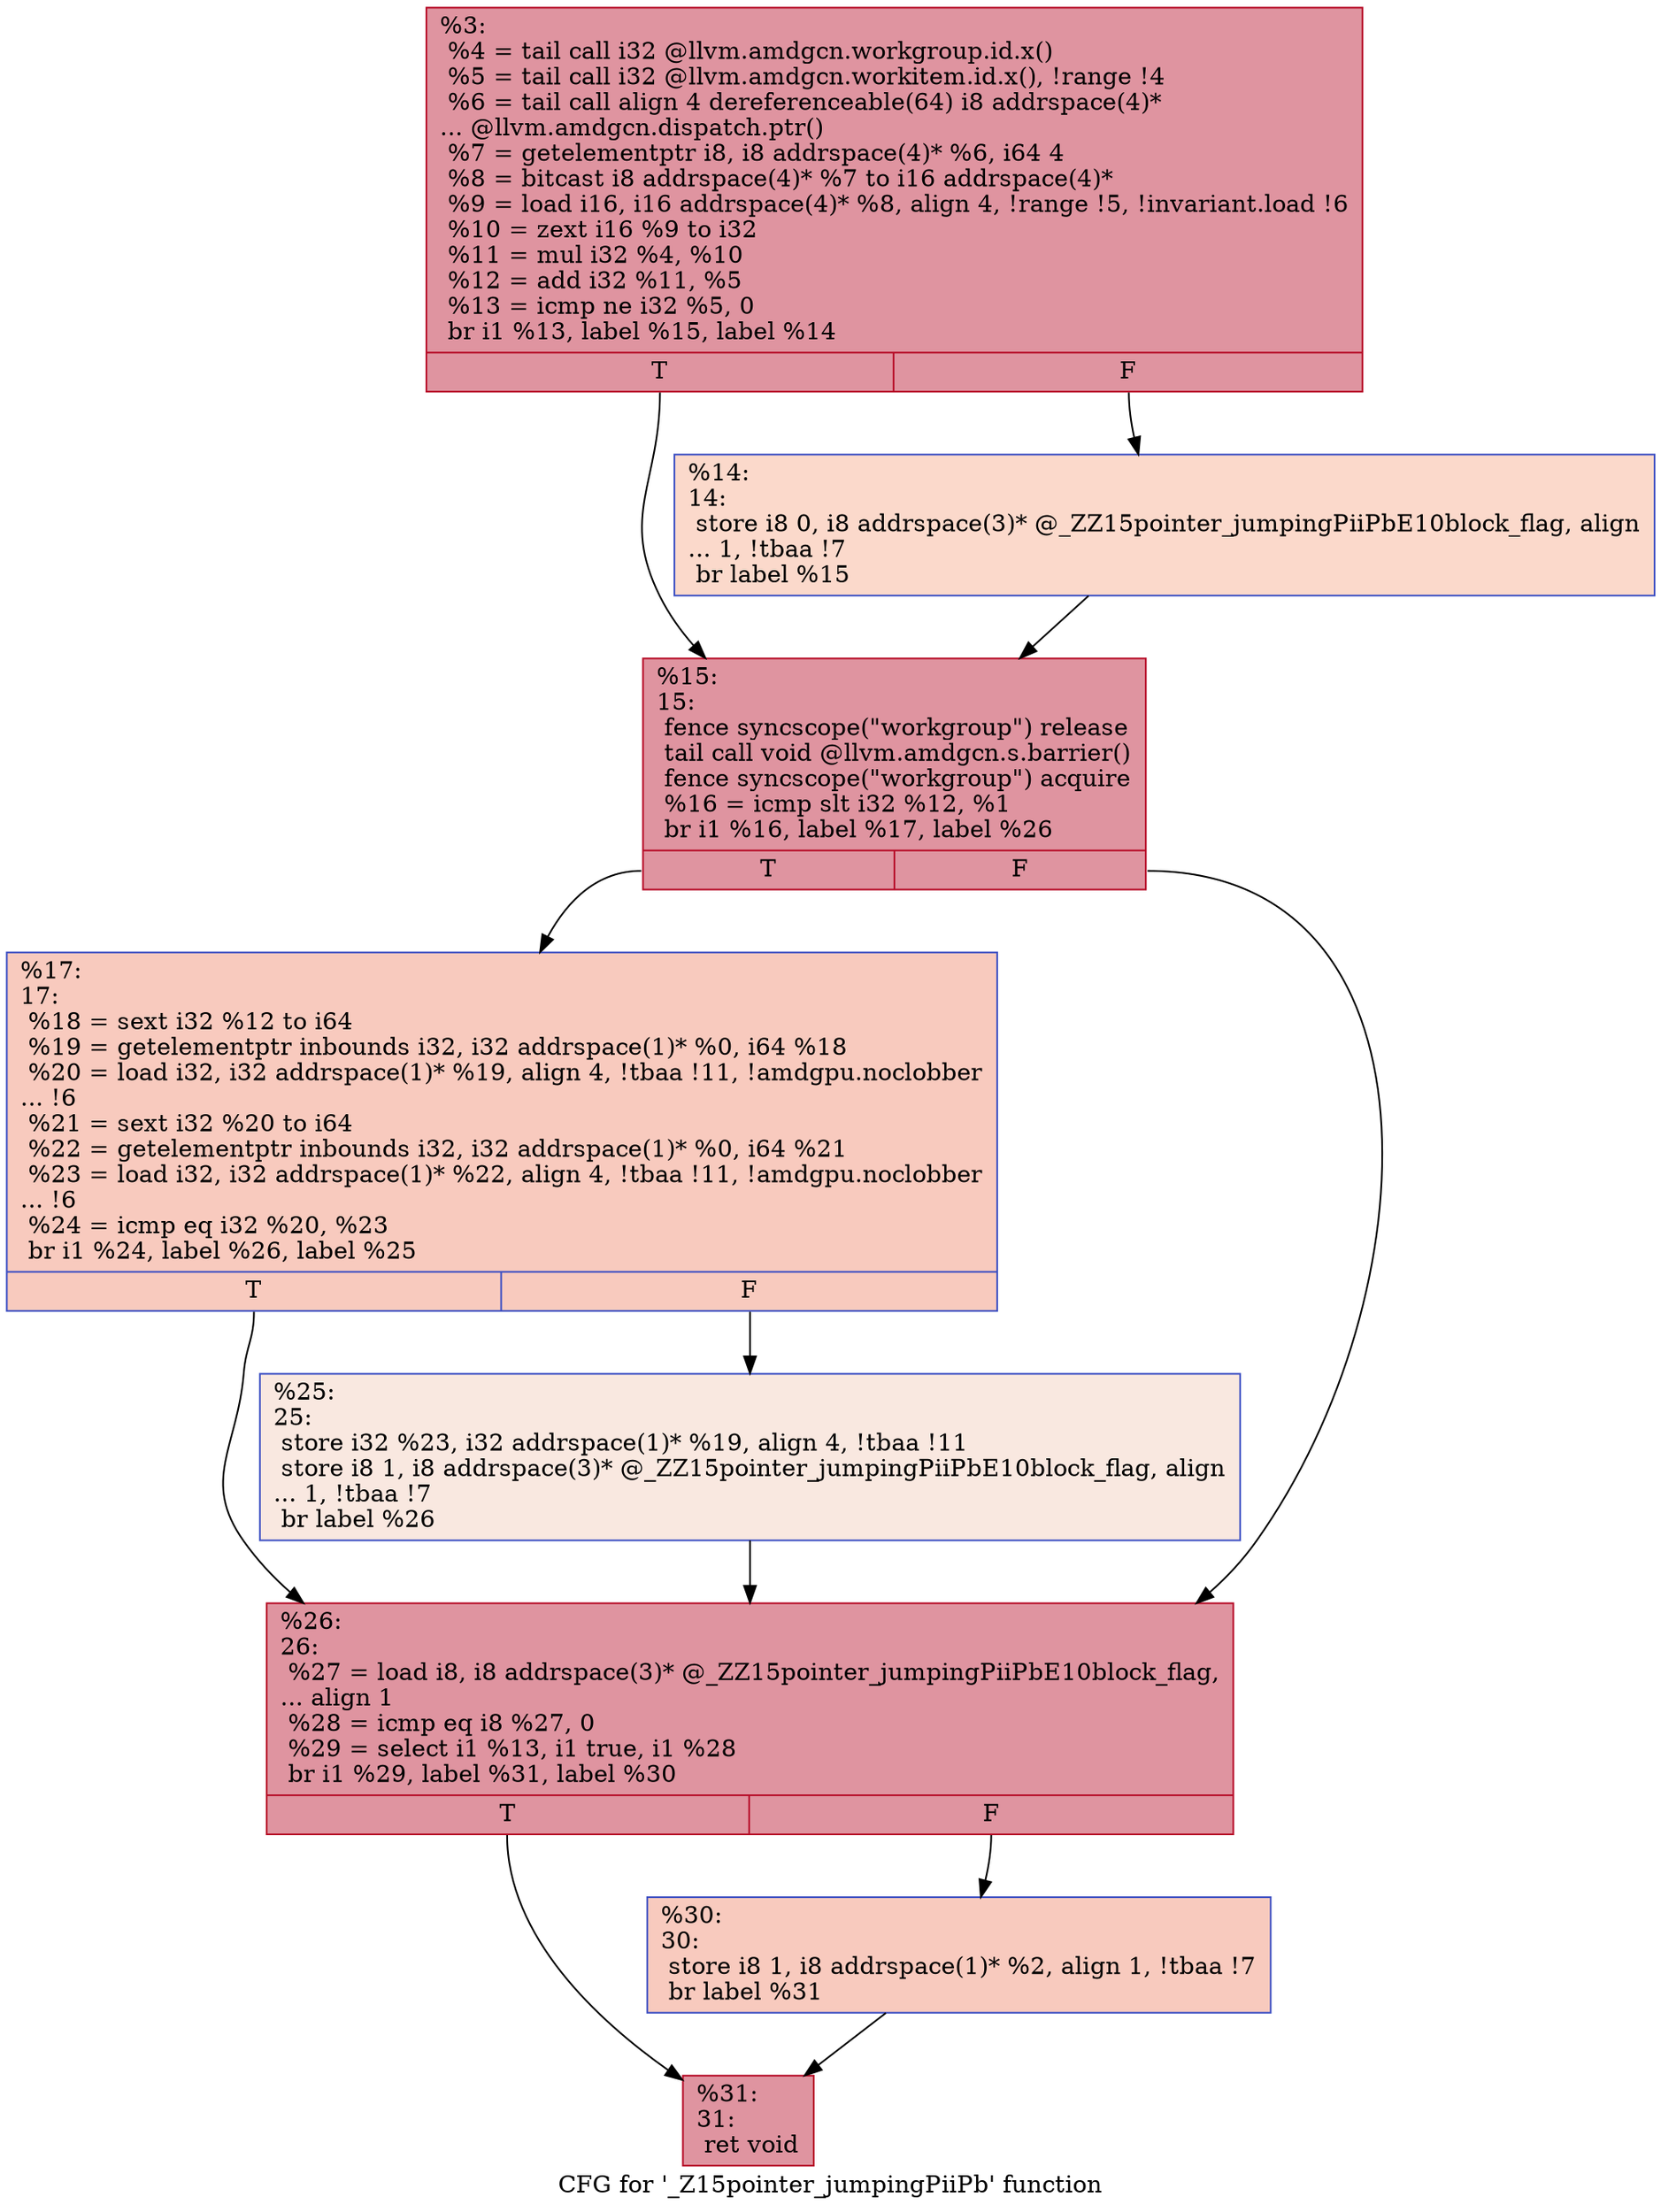 digraph "CFG for '_Z15pointer_jumpingPiiPb' function" {
	label="CFG for '_Z15pointer_jumpingPiiPb' function";

	Node0x49aaa70 [shape=record,color="#b70d28ff", style=filled, fillcolor="#b70d2870",label="{%3:\l  %4 = tail call i32 @llvm.amdgcn.workgroup.id.x()\l  %5 = tail call i32 @llvm.amdgcn.workitem.id.x(), !range !4\l  %6 = tail call align 4 dereferenceable(64) i8 addrspace(4)*\l... @llvm.amdgcn.dispatch.ptr()\l  %7 = getelementptr i8, i8 addrspace(4)* %6, i64 4\l  %8 = bitcast i8 addrspace(4)* %7 to i16 addrspace(4)*\l  %9 = load i16, i16 addrspace(4)* %8, align 4, !range !5, !invariant.load !6\l  %10 = zext i16 %9 to i32\l  %11 = mul i32 %4, %10\l  %12 = add i32 %11, %5\l  %13 = icmp ne i32 %5, 0\l  br i1 %13, label %15, label %14\l|{<s0>T|<s1>F}}"];
	Node0x49aaa70:s0 -> Node0x49aac50;
	Node0x49aaa70:s1 -> Node0x49aca00;
	Node0x49aca00 [shape=record,color="#3d50c3ff", style=filled, fillcolor="#f7a88970",label="{%14:\l14:                                               \l  store i8 0, i8 addrspace(3)* @_ZZ15pointer_jumpingPiiPbE10block_flag, align\l... 1, !tbaa !7\l  br label %15\l}"];
	Node0x49aca00 -> Node0x49aac50;
	Node0x49aac50 [shape=record,color="#b70d28ff", style=filled, fillcolor="#b70d2870",label="{%15:\l15:                                               \l  fence syncscope(\"workgroup\") release\l  tail call void @llvm.amdgcn.s.barrier()\l  fence syncscope(\"workgroup\") acquire\l  %16 = icmp slt i32 %12, %1\l  br i1 %16, label %17, label %26\l|{<s0>T|<s1>F}}"];
	Node0x49aac50:s0 -> Node0x49ac380;
	Node0x49aac50:s1 -> Node0x49ad1f0;
	Node0x49ac380 [shape=record,color="#3d50c3ff", style=filled, fillcolor="#ef886b70",label="{%17:\l17:                                               \l  %18 = sext i32 %12 to i64\l  %19 = getelementptr inbounds i32, i32 addrspace(1)* %0, i64 %18\l  %20 = load i32, i32 addrspace(1)* %19, align 4, !tbaa !11, !amdgpu.noclobber\l... !6\l  %21 = sext i32 %20 to i64\l  %22 = getelementptr inbounds i32, i32 addrspace(1)* %0, i64 %21\l  %23 = load i32, i32 addrspace(1)* %22, align 4, !tbaa !11, !amdgpu.noclobber\l... !6\l  %24 = icmp eq i32 %20, %23\l  br i1 %24, label %26, label %25\l|{<s0>T|<s1>F}}"];
	Node0x49ac380:s0 -> Node0x49ad1f0;
	Node0x49ac380:s1 -> Node0x49ae4a0;
	Node0x49ae4a0 [shape=record,color="#3d50c3ff", style=filled, fillcolor="#f1ccb870",label="{%25:\l25:                                               \l  store i32 %23, i32 addrspace(1)* %19, align 4, !tbaa !11\l  store i8 1, i8 addrspace(3)* @_ZZ15pointer_jumpingPiiPbE10block_flag, align\l... 1, !tbaa !7\l  br label %26\l}"];
	Node0x49ae4a0 -> Node0x49ad1f0;
	Node0x49ad1f0 [shape=record,color="#b70d28ff", style=filled, fillcolor="#b70d2870",label="{%26:\l26:                                               \l  %27 = load i8, i8 addrspace(3)* @_ZZ15pointer_jumpingPiiPbE10block_flag,\l... align 1\l  %28 = icmp eq i8 %27, 0\l  %29 = select i1 %13, i1 true, i1 %28\l  br i1 %29, label %31, label %30\l|{<s0>T|<s1>F}}"];
	Node0x49ad1f0:s0 -> Node0x49ae6c0;
	Node0x49ad1f0:s1 -> Node0x49aefd0;
	Node0x49aefd0 [shape=record,color="#3d50c3ff", style=filled, fillcolor="#ef886b70",label="{%30:\l30:                                               \l  store i8 1, i8 addrspace(1)* %2, align 1, !tbaa !7\l  br label %31\l}"];
	Node0x49aefd0 -> Node0x49ae6c0;
	Node0x49ae6c0 [shape=record,color="#b70d28ff", style=filled, fillcolor="#b70d2870",label="{%31:\l31:                                               \l  ret void\l}"];
}

